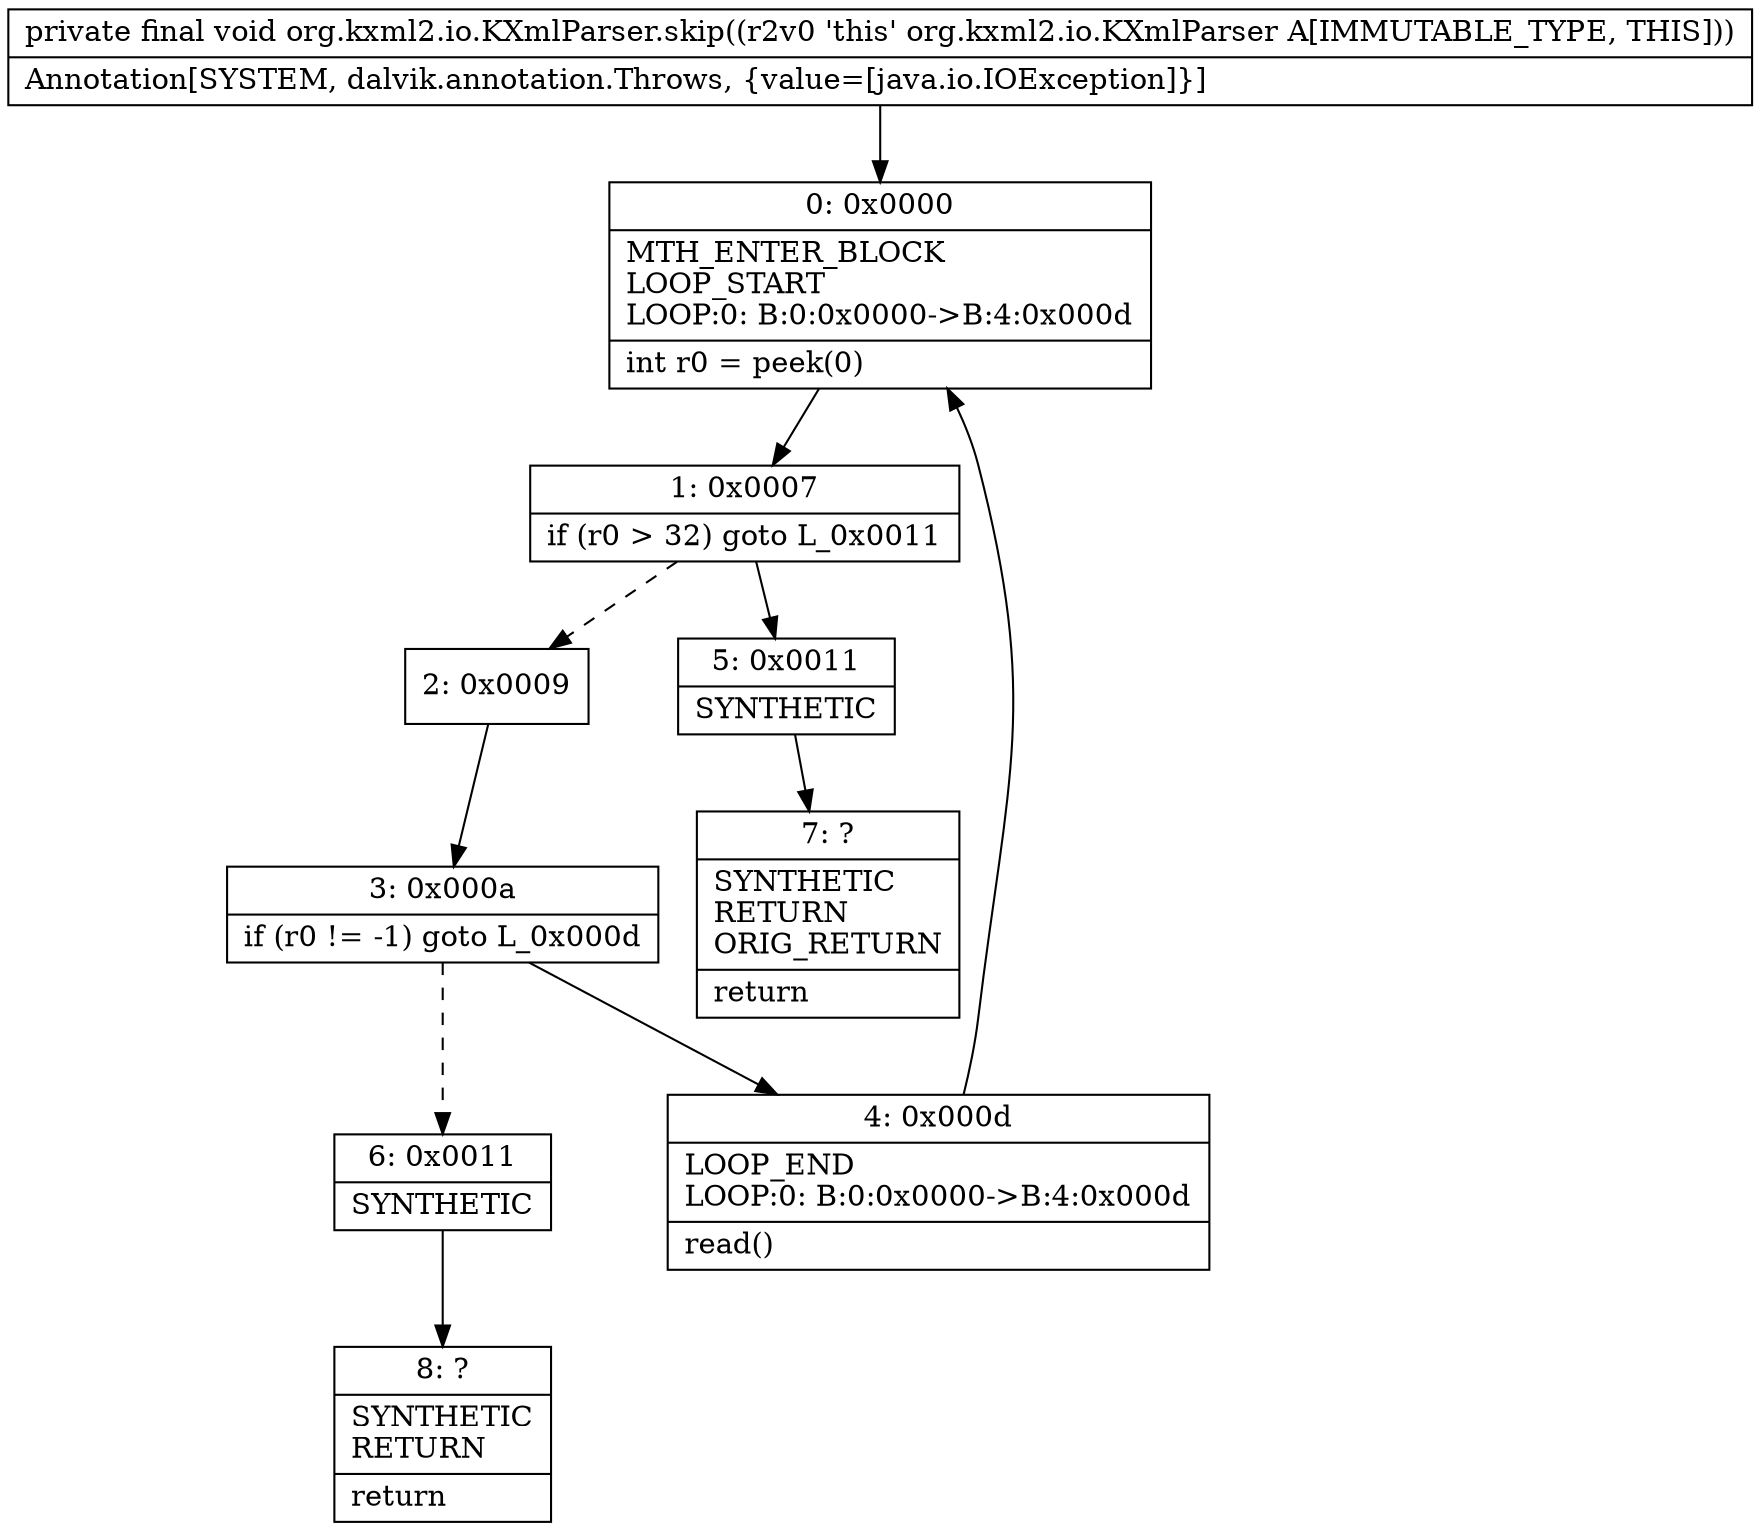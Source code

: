digraph "CFG fororg.kxml2.io.KXmlParser.skip()V" {
Node_0 [shape=record,label="{0\:\ 0x0000|MTH_ENTER_BLOCK\lLOOP_START\lLOOP:0: B:0:0x0000\-\>B:4:0x000d\l|int r0 = peek(0)\l}"];
Node_1 [shape=record,label="{1\:\ 0x0007|if (r0 \> 32) goto L_0x0011\l}"];
Node_2 [shape=record,label="{2\:\ 0x0009}"];
Node_3 [shape=record,label="{3\:\ 0x000a|if (r0 != \-1) goto L_0x000d\l}"];
Node_4 [shape=record,label="{4\:\ 0x000d|LOOP_END\lLOOP:0: B:0:0x0000\-\>B:4:0x000d\l|read()\l}"];
Node_5 [shape=record,label="{5\:\ 0x0011|SYNTHETIC\l}"];
Node_6 [shape=record,label="{6\:\ 0x0011|SYNTHETIC\l}"];
Node_7 [shape=record,label="{7\:\ ?|SYNTHETIC\lRETURN\lORIG_RETURN\l|return\l}"];
Node_8 [shape=record,label="{8\:\ ?|SYNTHETIC\lRETURN\l|return\l}"];
MethodNode[shape=record,label="{private final void org.kxml2.io.KXmlParser.skip((r2v0 'this' org.kxml2.io.KXmlParser A[IMMUTABLE_TYPE, THIS]))  | Annotation[SYSTEM, dalvik.annotation.Throws, \{value=[java.io.IOException]\}]\l}"];
MethodNode -> Node_0;
Node_0 -> Node_1;
Node_1 -> Node_2[style=dashed];
Node_1 -> Node_5;
Node_2 -> Node_3;
Node_3 -> Node_4;
Node_3 -> Node_6[style=dashed];
Node_4 -> Node_0;
Node_5 -> Node_7;
Node_6 -> Node_8;
}

